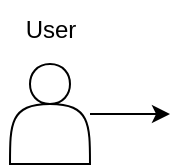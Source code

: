 <mxfile>
    <diagram id="asEW3RssjiSoJO9z_zvo" name="Página-1">
        <mxGraphModel dx="596" dy="445" grid="1" gridSize="10" guides="1" tooltips="1" connect="1" arrows="1" fold="1" page="1" pageScale="1" pageWidth="827" pageHeight="1169" math="0" shadow="0">
            <root>
                <mxCell id="0"/>
                <mxCell id="1" parent="0"/>
                <mxCell id="3" style="edgeStyle=none;html=1;" edge="1" parent="1" source="2">
                    <mxGeometry relative="1" as="geometry">
                        <mxPoint x="120" y="415" as="targetPoint"/>
                    </mxGeometry>
                </mxCell>
                <mxCell id="2" value="" style="shape=actor;whiteSpace=wrap;html=1;" vertex="1" parent="1">
                    <mxGeometry x="40" y="390" width="40" height="50" as="geometry"/>
                </mxCell>
                <mxCell id="4" value="User" style="text;html=1;align=center;verticalAlign=middle;resizable=0;points=[];autosize=1;strokeColor=none;fillColor=none;" vertex="1" parent="1">
                    <mxGeometry x="35" y="358" width="50" height="30" as="geometry"/>
                </mxCell>
            </root>
        </mxGraphModel>
    </diagram>
</mxfile>
